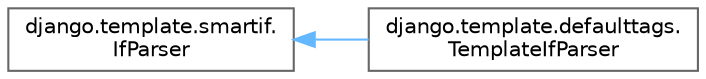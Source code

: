 digraph "Graphical Class Hierarchy"
{
 // LATEX_PDF_SIZE
  bgcolor="transparent";
  edge [fontname=Helvetica,fontsize=10,labelfontname=Helvetica,labelfontsize=10];
  node [fontname=Helvetica,fontsize=10,shape=box,height=0.2,width=0.4];
  rankdir="LR";
  Node0 [id="Node000000",label="django.template.smartif.\lIfParser",height=0.2,width=0.4,color="grey40", fillcolor="white", style="filled",URL="$classdjango_1_1template_1_1smartif_1_1_if_parser.html",tooltip=" "];
  Node0 -> Node1 [id="edge1630_Node000000_Node000001",dir="back",color="steelblue1",style="solid",tooltip=" "];
  Node1 [id="Node000001",label="django.template.defaulttags.\lTemplateIfParser",height=0.2,width=0.4,color="grey40", fillcolor="white", style="filled",URL="$classdjango_1_1template_1_1defaulttags_1_1_template_if_parser.html",tooltip=" "];
}
